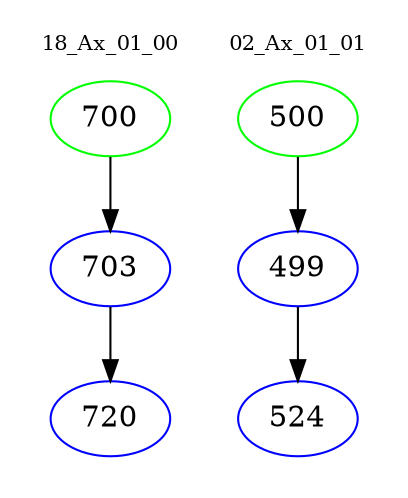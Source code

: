 digraph{
subgraph cluster_0 {
color = white
label = "18_Ax_01_00";
fontsize=10;
T0_700 [label="700", color="green"]
T0_700 -> T0_703 [color="black"]
T0_703 [label="703", color="blue"]
T0_703 -> T0_720 [color="black"]
T0_720 [label="720", color="blue"]
}
subgraph cluster_1 {
color = white
label = "02_Ax_01_01";
fontsize=10;
T1_500 [label="500", color="green"]
T1_500 -> T1_499 [color="black"]
T1_499 [label="499", color="blue"]
T1_499 -> T1_524 [color="black"]
T1_524 [label="524", color="blue"]
}
}
